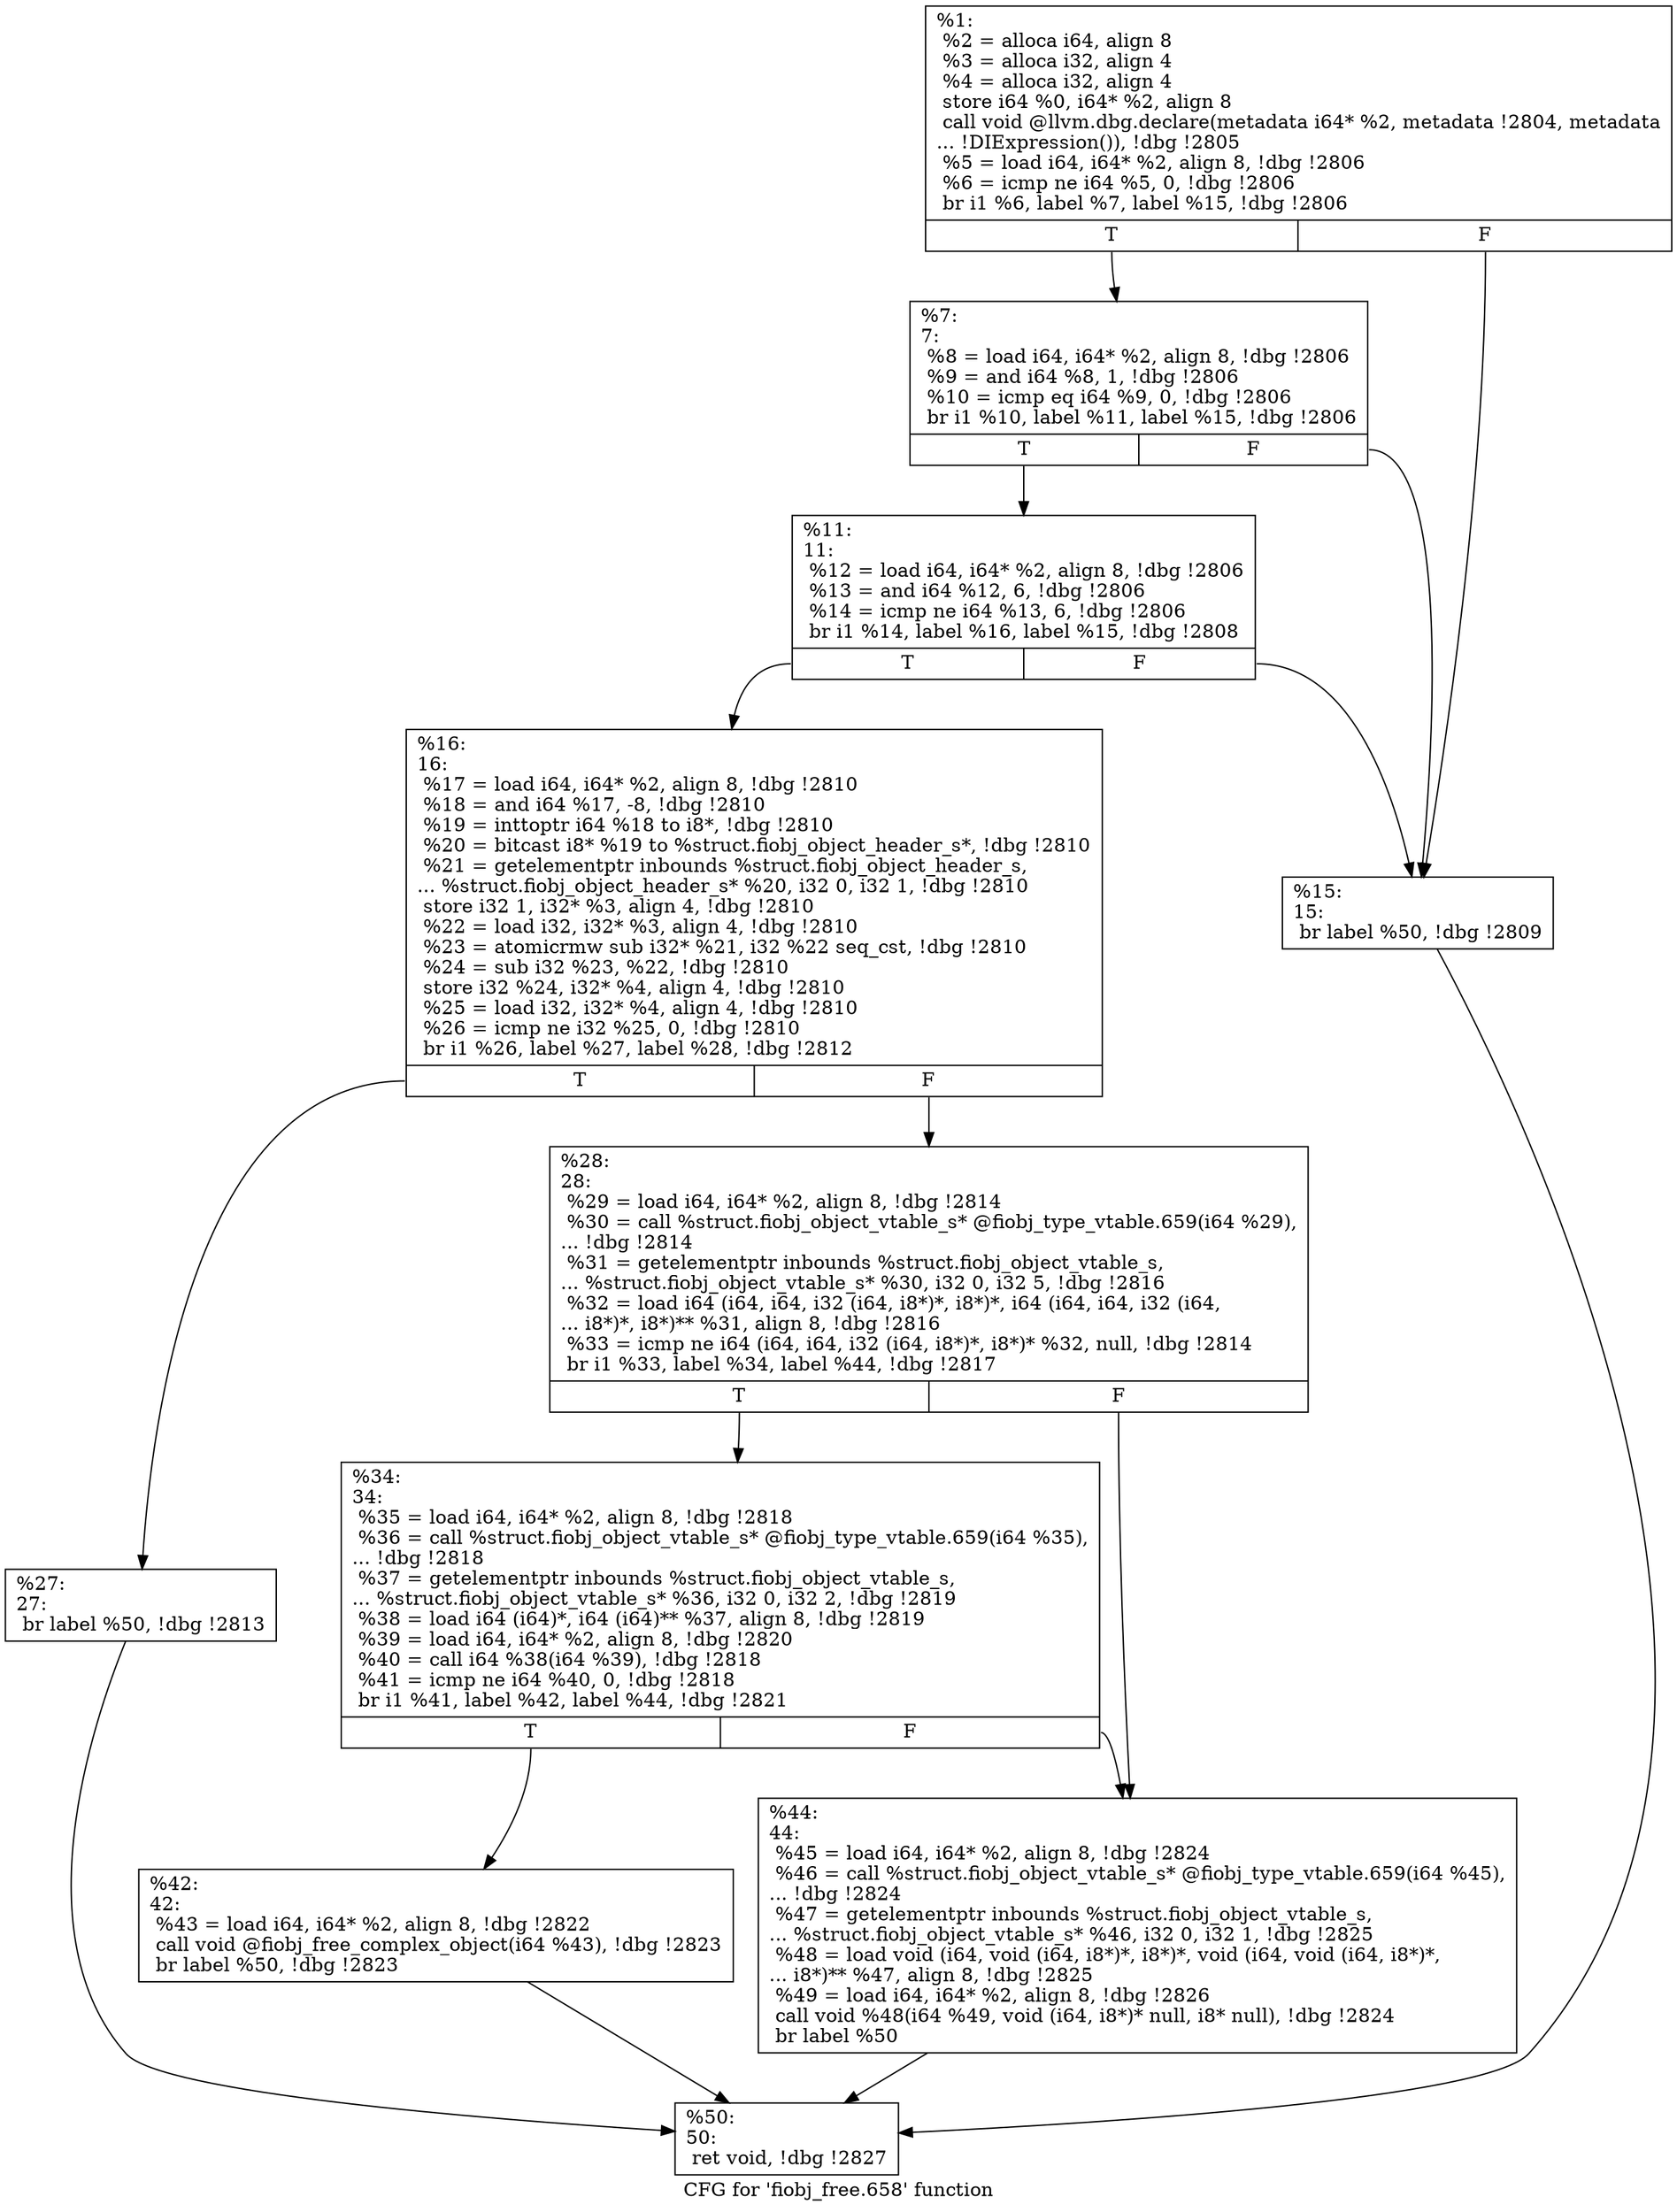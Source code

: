 digraph "CFG for 'fiobj_free.658' function" {
	label="CFG for 'fiobj_free.658' function";

	Node0x5568525170e0 [shape=record,label="{%1:\l  %2 = alloca i64, align 8\l  %3 = alloca i32, align 4\l  %4 = alloca i32, align 4\l  store i64 %0, i64* %2, align 8\l  call void @llvm.dbg.declare(metadata i64* %2, metadata !2804, metadata\l... !DIExpression()), !dbg !2805\l  %5 = load i64, i64* %2, align 8, !dbg !2806\l  %6 = icmp ne i64 %5, 0, !dbg !2806\l  br i1 %6, label %7, label %15, !dbg !2806\l|{<s0>T|<s1>F}}"];
	Node0x5568525170e0:s0 -> Node0x55685251a660;
	Node0x5568525170e0:s1 -> Node0x55685251a700;
	Node0x55685251a660 [shape=record,label="{%7:\l7:                                                \l  %8 = load i64, i64* %2, align 8, !dbg !2806\l  %9 = and i64 %8, 1, !dbg !2806\l  %10 = icmp eq i64 %9, 0, !dbg !2806\l  br i1 %10, label %11, label %15, !dbg !2806\l|{<s0>T|<s1>F}}"];
	Node0x55685251a660:s0 -> Node0x55685251a6b0;
	Node0x55685251a660:s1 -> Node0x55685251a700;
	Node0x55685251a6b0 [shape=record,label="{%11:\l11:                                               \l  %12 = load i64, i64* %2, align 8, !dbg !2806\l  %13 = and i64 %12, 6, !dbg !2806\l  %14 = icmp ne i64 %13, 6, !dbg !2806\l  br i1 %14, label %16, label %15, !dbg !2808\l|{<s0>T|<s1>F}}"];
	Node0x55685251a6b0:s0 -> Node0x55685251a750;
	Node0x55685251a6b0:s1 -> Node0x55685251a700;
	Node0x55685251a700 [shape=record,label="{%15:\l15:                                               \l  br label %50, !dbg !2809\l}"];
	Node0x55685251a700 -> Node0x55685251a930;
	Node0x55685251a750 [shape=record,label="{%16:\l16:                                               \l  %17 = load i64, i64* %2, align 8, !dbg !2810\l  %18 = and i64 %17, -8, !dbg !2810\l  %19 = inttoptr i64 %18 to i8*, !dbg !2810\l  %20 = bitcast i8* %19 to %struct.fiobj_object_header_s*, !dbg !2810\l  %21 = getelementptr inbounds %struct.fiobj_object_header_s,\l... %struct.fiobj_object_header_s* %20, i32 0, i32 1, !dbg !2810\l  store i32 1, i32* %3, align 4, !dbg !2810\l  %22 = load i32, i32* %3, align 4, !dbg !2810\l  %23 = atomicrmw sub i32* %21, i32 %22 seq_cst, !dbg !2810\l  %24 = sub i32 %23, %22, !dbg !2810\l  store i32 %24, i32* %4, align 4, !dbg !2810\l  %25 = load i32, i32* %4, align 4, !dbg !2810\l  %26 = icmp ne i32 %25, 0, !dbg !2810\l  br i1 %26, label %27, label %28, !dbg !2812\l|{<s0>T|<s1>F}}"];
	Node0x55685251a750:s0 -> Node0x55685251a7a0;
	Node0x55685251a750:s1 -> Node0x55685251a7f0;
	Node0x55685251a7a0 [shape=record,label="{%27:\l27:                                               \l  br label %50, !dbg !2813\l}"];
	Node0x55685251a7a0 -> Node0x55685251a930;
	Node0x55685251a7f0 [shape=record,label="{%28:\l28:                                               \l  %29 = load i64, i64* %2, align 8, !dbg !2814\l  %30 = call %struct.fiobj_object_vtable_s* @fiobj_type_vtable.659(i64 %29),\l... !dbg !2814\l  %31 = getelementptr inbounds %struct.fiobj_object_vtable_s,\l... %struct.fiobj_object_vtable_s* %30, i32 0, i32 5, !dbg !2816\l  %32 = load i64 (i64, i64, i32 (i64, i8*)*, i8*)*, i64 (i64, i64, i32 (i64,\l... i8*)*, i8*)** %31, align 8, !dbg !2816\l  %33 = icmp ne i64 (i64, i64, i32 (i64, i8*)*, i8*)* %32, null, !dbg !2814\l  br i1 %33, label %34, label %44, !dbg !2817\l|{<s0>T|<s1>F}}"];
	Node0x55685251a7f0:s0 -> Node0x55685251a840;
	Node0x55685251a7f0:s1 -> Node0x55685251a8e0;
	Node0x55685251a840 [shape=record,label="{%34:\l34:                                               \l  %35 = load i64, i64* %2, align 8, !dbg !2818\l  %36 = call %struct.fiobj_object_vtable_s* @fiobj_type_vtable.659(i64 %35),\l... !dbg !2818\l  %37 = getelementptr inbounds %struct.fiobj_object_vtable_s,\l... %struct.fiobj_object_vtable_s* %36, i32 0, i32 2, !dbg !2819\l  %38 = load i64 (i64)*, i64 (i64)** %37, align 8, !dbg !2819\l  %39 = load i64, i64* %2, align 8, !dbg !2820\l  %40 = call i64 %38(i64 %39), !dbg !2818\l  %41 = icmp ne i64 %40, 0, !dbg !2818\l  br i1 %41, label %42, label %44, !dbg !2821\l|{<s0>T|<s1>F}}"];
	Node0x55685251a840:s0 -> Node0x55685251a890;
	Node0x55685251a840:s1 -> Node0x55685251a8e0;
	Node0x55685251a890 [shape=record,label="{%42:\l42:                                               \l  %43 = load i64, i64* %2, align 8, !dbg !2822\l  call void @fiobj_free_complex_object(i64 %43), !dbg !2823\l  br label %50, !dbg !2823\l}"];
	Node0x55685251a890 -> Node0x55685251a930;
	Node0x55685251a8e0 [shape=record,label="{%44:\l44:                                               \l  %45 = load i64, i64* %2, align 8, !dbg !2824\l  %46 = call %struct.fiobj_object_vtable_s* @fiobj_type_vtable.659(i64 %45),\l... !dbg !2824\l  %47 = getelementptr inbounds %struct.fiobj_object_vtable_s,\l... %struct.fiobj_object_vtable_s* %46, i32 0, i32 1, !dbg !2825\l  %48 = load void (i64, void (i64, i8*)*, i8*)*, void (i64, void (i64, i8*)*,\l... i8*)** %47, align 8, !dbg !2825\l  %49 = load i64, i64* %2, align 8, !dbg !2826\l  call void %48(i64 %49, void (i64, i8*)* null, i8* null), !dbg !2824\l  br label %50\l}"];
	Node0x55685251a8e0 -> Node0x55685251a930;
	Node0x55685251a930 [shape=record,label="{%50:\l50:                                               \l  ret void, !dbg !2827\l}"];
}
